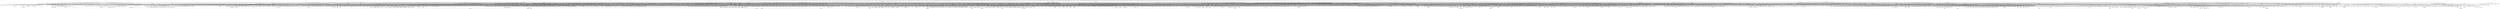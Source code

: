 digraph {
    # Ambient
    "Ambient" -> { "Ambient Americana" "Dark Ambient" "Space Ambient" "Tribal Ambient" };
        "Dark Ambient" -> { "Black Ambient" "Ritual Ambient" };
    
    # Blues
    "Blues" -> { "Acoustic Blues" "Boogie Woogie" "Country Blues" "Electric Blues" "Fife and Drum Blues" "Jump Blues" "Piano Blues" "Soul Blues" "Vaudeville Blues" };
        "Acoustic Blues" -> { "Acoustic Chicago Blues" "Acoustic Texas Blues" "Jug Band" "Piedmont Blues" };
        "Country Blues" -> { "Acoustic Texas Blues" "Delta Blues" "Hill Country Blues" "Piedmont Blues" };
        "Electric Blues" -> { "British Blues" "Chicago Blues" "Electric Texas Blues" "Swamp Blues" };

    # Classical Music
    "Classical Music" -> { "Buganda Royal Court Music" "East Asian Classical Music" "Inkiranya" "Kete" "Maqāmic Music" "Minyue" "Pìobaireachd" "South Asian Classical Music" "Southeast Asian Classical Music" "Tibetan Buddhist Chant" "Western Classical Music"};
        "East Asian Classical Music" -> { "Chinese Classical Music" "Japanese Classical Music" "Korean Classical Music" "Vietnamese Court Music" };
            "Chinese Classical Music" -> { "Baisha xiyue" "Chinese Literati Music" "Dongjing" "Yayue" };
            "Japanese Classical Music" -> { "Gagaku" "Heikyoku" "Honkyoku" "Jiuta" "Jōruri" "Meiji shinkyoku" "Nagauta" "Noh" "Shōmyō" "Sōkyoku" };
                "Sōkyoku" -> { "Danmono" "Kumiuta" };
            "Korean Classical Music" -> { "Aak" "Dang-ak" "Hyang-ak" "Jeong-ak" };
                "Jeong-ak" -> "Gagok";
            "Vietnamese Court Music" -> "Vietnamese Opera";
        "Maqāmic Music" -> { "Arabic Classical Music" "Azerbaijani Mugham"          "Persian Classical Music" "Shashmaqam" "Sufiana kalam" "Turkish Classical Music" "Twelve Muqam" };
            "Arabic Classical Music" -> { "Andalusian Classical Music" "Iraqi Maqam" "Sawt" };
            "Turkish Classical Music" -> "Turkish Mevlevi Music";
        "South Asian Classical Music" -> { "Carnatic Classical Music" "Hindustani Classical Music" "Odissi Classical Music" };
            "Carnatic Classical Music" -> "Konnakol";
            "Hindustani Classical Music" -> { "Dhrupad" "Kafi" "Khayal" "Klasik" "Qawwali" "Shabad kirtan" "Tarana" "Thumri" };
        "Southeast Asian Classical Music" -> { "Burmese Classical Music" "Gamelan" "Kacapi suling" "Kakawin" "Kulintang" "Mahori" "Malay Classical Music" "Pinpeat" "Saluang klasik" "Talempong" "Tembang Sunda Cianjuran" "Thai Classical Music" };
            "Gamelan" -> { "Balinese Gamelan" "Gamelan degung" "Javanese Gamelan" "Malay Gamelan" };
                "Balinese Gamelan" -> { "Gamelan angklung" "Gamelan beleganjur" "Gamelan gender wayang" "Gamelan gong gede" "Gamelan gong kebyar" "Gamelan jegog" "Gamelan selonding" "Gamelan semar pegulingan" };
                "Javanese Gamelan" -> { "Gamelan sekaten" "Solonese Gamelan" };
            "Malay Classical Music" -> "Malay Gamelan";
            "Thai Classical Music" -> { "Fon leb" "Khrueang sai" "Piphat" };
        "Western Classical Music" -> { "Art Song" "Bagatelle" "Ballet" "Baroque Music" "Baroque Suite" "Brazilian Classical Music" "Byzantine Music" "Cantata" "Canzona" "Capriccio" "Chamber Music" "Character Piece" "Choral" "Cinematic Classical" "Classical Period" "Divertissement" "English Pastoral School" "Étude" "Fantasia" "Fugue" "Impromptu" "Latin American Classical Music" "Light Music" "Madrigal" "Medieval Classical Music" "Modern Classical" "Motet" "Neoclassicism" "Nocturne" "Opera" "Oratorio" "Orchestral Music" "Overture" "Passion" "Prelude" "Renaissance Music" "Ricercar" "Romanticism" "Serenade" "Sonata" "Spanish Classical Music" "Theme and Variation" "Toccata" };
            "Art Song" -> { "Elizabethan Song" "Lied" "Mélodie" "Orchestral Song" };
            "Ballet" -> { "Ballet de cour" "Comédie-ballet" "Opéra-ballet" };
            "Baroque Music" -> { "Ballet de cour" "Comédie-ballet" "Opéra-ballet" "Zarzuela barroca" };
            "Brazilian Classical Music" -> "Valsa brasileira";
            "Byzantine Music" -> "Byzantine Chant";
            "Chamber Music" -> "String Quartet";
            "Choral" -> { "Choral Concerto" "Choral Symphony" "Mass" };
                "Mass" -> "Requiem";
            "Cinematic Classical" -> { "Epic Music" "Spaghetti Western" };
            "Medieval Classical Music" -> { "Ars antiqua" "Ars nova" "Ars subtilior" "Contenance angloise" "Medieval Lyric Poetry" "Plainsong" };
                "Plainsong" -> { "Ambrosian Chant" "Canto beneventano" "Canto mozárabe" "Celtic Chant" "Gallican Chant" "Gregorian Chant" "Old Roman Chant" };
                    "Gregorian Chant" -> "Sarum Chant";
            "Modern Classical" -> { "American Gamelan" "Expressionism" "Futurism" "Impressionism" "Indeterminacy" "Microtonal Classical" "Minimalism" "Musique concrète instrumentale" "New Complexity" "Post-Minimalism" "Process Music" "Serialism" "Sonorism" "Spectralism" "Stochastic Music" };
                "Minimalism" -> "Holy Minimalism";
                "Post-Minimalism" -> "Totalism";
                "Serialism" -> "Integral Serialism";
            "Opera" -> { "Ballad Opera" "Grand opéra" "Monodrama" "Opéra-ballet" "Opera buffa" "Opéra-comique" "Opera semiseria" "Opera seria" "Operetta" "Romantische Oper" "Singspiel" "Tragédie en musique" "Verismo" "Zarzuela" "Zeitoper" };
                "Operetta" -> "Kalon'ny fahiny";
                "Zarzuela" -> { "Género chico" "Zarzuela barroca" "Zarzuela grande" };
            "Orchestral Music" -> { "Concert Band" "Concerto" "Orchestral Song" "Symphonic Mugham" "Symphony" "Tone Poem" };
                "Concerto" -> { "Concerto for Orchestra" "Concerto grosso" "Sinfonia concertante" };
                "Symphony" -> { "Choral Symphony" "Sinfonia concertante" };
            "Renaissance Music" -> { "Contenance angloise" "Elizabethan Song" "Franco-Flemish School" };
            "Romanticism" -> { "Grand opéra" "New German School" "Romantische Oper" };
            "Spanish Classical Music" -> { "Canto mozárabe" "Zarzuela" }

    # Country
    "Country" -> { "Alt-Country" "Bluegrass" "Contemporary Country" "Country & Irish" "Country Boogie" "Country Folk" "Country Pop" "Honky Tonk" "Nashville Sound" "Progressive Country" "Traditional Country" "Western" "Western Swing" };
        "Alt-Country" -> "Gothic Country";
        "Bluegrass" -> { "Progressive Bluegrass" "Traditional Bluegrass" };
            "Progressive Bluegrass" -> "Jamgrass";
            "Traditional Bluegrass" -> "Bluegrass Gospel";
        "Contemporary Country" -> { "Bro-Country" "Neo-Traditionalist Country" }
        "Country Pop" -> { "Bro-Country" "Countrypolitan" "Urban Cowboy" };
        "Honky Tonk" -> { "Bakersfield Sound" "Truck Driving Country" };
        "Nashville Sound" -> "Countrypolitan";
        "Progressive Country" -> "Outlaw Country";
        "Traditional Country" -> { "Close Harmony" "Country Gospel" "Country Yodeling" "Traditional Bluegrass" };
            "Country Gospel" -> "Bluegrass Gospel";

    # Dance
    "Dance" -> { "Alternative Dance" "Dance-Pop" "Disco" "Electronic Dance Music" "Miami Bass" "Wa Euro" };
        "Alternative Dance" -> { "Grebo" "New Rave" };
        "Dance-Pop" -> { "Bubblegum Dance" "Disco polo" "Freestyle" "Funk melody" "Romanian Popcorn" "Tecnorumba" "Township Bubblegum" };
            "Freestyle" -> "Latin Freestyle";
        "Disco" -> { "Boogie" "Electro-Disco" "Euro-Disco" "Latin Disco" "Mutant Disco" "Nu-Disco" };
            "Electro-Disco" -> { "Hi-NRG" "Italo-Disco" "Red Disco" "Space Disco" };
                "Italo-Disco" -> "Spacesynth";
                    "Spacesynth" -> "Doskpop";
        "Electronic Dance Music" -> { "Artcore" "Balani Show" "Balearic Beat" "Bérite Club" "Breakbeat" "Broken Beat" "Bubblegum Bass" "Bubbling" "Budots" "Coupé-décalé" "Cruise" "Dariacore" "Deconstructed Club" "Dek Bass" "Digital Cumbia" "Drum and Bass" "Dubstep" "East Coast Club" "EBM" "Electro" "Electroclash" "Electro-Disco" "Electro latino" "Electro Swing" "Eurobeat" "Eurodance" "Flex Dance Music" "Footwork" "Freestyle" "Funk mandelão" "Funkot" "Future Bass" "Future Rave" "Ghettotech" "Glitch Hop [EDM]" "Grime" "Hardcore [EDM]" "Hard Dance" "Hard Drum" "Hardvapour" "Hardwave" "House" "Hypertechno" "Hyper Techno" "Jungle Terror" "Krushclub" "Kuduro" "Makina" "Manyao" "Melodic Bass" "Midtempo Bass" "Moombahcore" "Moombahton" "Nerdcore Techno" "Nu-Disco" "Ori deck" "Post-Dubstep" "Shangaan Electro" "Singeli" "Skweee" "Slimepunk" "Techno" "Techno Bass" "Tecnorumba" "Trance" "Trap [EDM]" "Tribal Guarachero" "UK Bass" "UK Funky" "UK Garage" "Wonky" };
            "Breakbeat" -> { "Acid Breaks" "Baltimore Club" "Big Beat" "Breakbeat Hardcore" "Breakbeat Kota" "Florida Breaks" "Funky Breaks" "Nu Skool Breaks" "Progressive Breaks" "Psybreaks" "West Coast Breaks" };
                "Breakbeat Hardcore" -> { "Darkside" "Hardcore Breaks" };
                "Breakbeat Kota" -> "Jungle Dutch";
            "Drum and Bass" -> { "Atmospheric Drum and Bass" "Dancefloor Drum and Bass" "Darkstep" "Drumfunk" "Drumstep" "Dubwise Drum and Bass" "Footwork Jungle" "Halftime" "Hardstep" "Jazzstep" "Jump-Up" "Jungle" "Liquid Drum and Bass" "Minimal Drum and Bass" "Neurofunk" "Techstep" "Trancestep"};
                "Darkstep" -> { "Crossbreed" "Skullstep" };
                "Jungle" -> "Ragga Jungle";
                "Liquid Drum and Bass" -> "Sambass";
                "Minimal Drum and Bass" -> { "Autonomic" "Microfunk" };
            "Dubstep" -> { "Brostep" "Chillstep" "Dungeon Sound" "Melodic Dubstep" "Purple Sound" "Riddim" "Tearout" };
                "Brostep" -> { "Briddim" "Colour Bass" "Deathstep" "Drumstep" "Tearout [Brostep]" };
                    "Deathstep" -> "Minatory";
                "Riddim" -> "Future Riddim";
            "East Coast Club" -> { "Baltimore Club" "Jersey Club" "Philly Club" };
            "EBM" -> { "Dark Electro" "Futurepop" "New Beat" };
                "Dark Electro" -> "Aggrotech";
                "New Beat" -> "Hard Beat";
            "Eurobeat" -> "J-Euro";
            "Eurodance" -> { "Bubblegum Dance" "Italo Dance" };
            "Footwork" -> "Footwork Jungle";
            "Funk mandelão" -> { "Beat bruxaria" "Brazilian Phonk" "Funk automotivo" "Ritmada" };
            "Funkot" -> "Breakbeat Kota";
            "Future Bass" -> "Kawaii Future Bass";
                "Kawaii Future Bass" -> "Future Core";
            "Glitch Hop [EDM]" -> { "Ghetto Funk" "Neurohop" };
            "Grime" -> { "Neo-Grime" "Weightless" };
            "Hardcore [EDM]" -> { "Acidcore" "Amigacore" "Belgian Techno" "Breakbeat Hardcore" "Breakcore" "Crossbreed" "Darkcore" "Deathchant Hardcore" "Digital Hardcore" "Doomcore" "Freeform Hardcore" "Frenchcore" "Gabber" "Happy Hardcore" "Hardtek" "Industrial Hardcore" "Speedcore" "Terrorcore" "Uptempo Hardcore" };
                "Breakcore" -> { "Lolicore" "Mashcore" "Raggacore" };
                "Gabber" -> "Nu Style Gabber";
                "Happy Hardcore" -> { "Bouncy Techno" "UK Hardcore" };
                    "UK Hardcore" -> { "Future Core" "Powerstomp" };
                "Hardtek" -> "Raggatek";
                "Speedcore" -> { "Extratone" "Splittercore" };
            "Hard Dance" -> { "Hardstyle" "Hardtek" "Hard Trance" "Jumpstyle" "Lento violento" "NRG" "UK Hardcore" "UK Hard House" };
                "Hardstyle" -> { "Dubstyle" "Euphoric Hardstyle" "Nustyle" "Psystyle" "Rawstyle" }
                    "Rawstyle" -> "Rawphoric";
                "UK Hard House" -> { "Scouse House" "Speed House" };
                    "Scouse House" -> "Hardbass";
            "House" -> { "Acid House" "Afro House" "Amapiano" "Ambient House" "Ballroom" "Baltimore Club" "Bass House" "Bassline" "Big Room House" "Brazilian Bass" "Bubbling House" "Changa tuki" "Chicago Hard House"  "Chicago House" "Deep House" "Diva House" "Electro House" "Eletrofunk" "Euro House" "Festival Progressive House" "French House" "Funky House" "Future Funk" "Future House" "Garage House" "Ghetto House" "G-House" "Gqom" "Hip House" "Italo House" "Jackin' House" "Kwaito" "Latin House" "Melodic House" "Microhouse" "Organic House" "Outsider House" "Phonk House" "Progressive House" "Romanian Popcorn" "Speed Garage" "Stutter House" "Tech House" "Tribal House" "Tropical House" "UK Hard House" "UK Jackin'" "Vinahouse" };
                "Afro House" -> "3-Step";
                "Amapiano" -> "Afropiano";
                "Bass House" -> "Speed House";
                "Brazilian Bass" -> { "Mega funk" "Slap House" };
                "Chicago Hard House" -> "LA Hard House";
                "Deep House" -> "Lo-Fi House";
                "Diva House" -> "Hardbag";
                "Electro House" -> { "Complextro" "Dutch House" "Fidget House" "French Electro" "Melbourne Bounce" };
                    "Dutch House" -> "Noiadance";
                "Euro House" -> "Hardbag";
                "Future House" -> { "Future Bounce" "Slap House" };
                "Garage House" -> { "Gospel House" "Jersey Sound" };
                "Ghetto House" -> "Juke";
                "Kwaito" -> "Bacardi";
                "Outsider House" -> "Lo-Fi House";
                "Tech House" -> { "Deep Tech" "Rominimal" };
                "Tribal House" -> "Guaracha [EDM]";
            "Kuduro" -> "Batida";
            "Techno" -> { "Acid Techno" "Ambient Techno" "Belgian Techno" "Bleep Techno" "Detroit Techno" "Freetekno"  "Hardgroove Techno" "Hard Techno" "Industrial Techno" "Melodic Techno" "Minimal Techno" "Peak Time Techno" "Wonky Techno" };
                "Hard Techno" -> "Schranz";
                "Industrial Techno" -> "Birmingham Sound";
                "Minimal Techno" -> "Dub Techno";
            "Techno Bass" -> "Car Audio Bass";
            "Trance" -> { "Acid Trance" "Big Room Trance" "Dream Trance" "Euro Trance" "Hard Trance" "Hi-Tech Full-On" "Ibiza Trance" "NRG" "Progressive Trance" "Psytrance" "Tech Trance" "Uplifting Trance" "Vocal Trance" };
                "Euro Trance" -> "Hands Up";
                    "Hands Up" -> "Buchiage Trance";
                "Psytrance" -> { "Dark Psytrance" "Forest Psytrance" "Full-On Psytrance" "Goa Trance" "Progressive Psytrance" "Suomisaundi" };
                    "Dark Psytrance" -> { "Hi-Tech Psytrance" "Psycore" };
                    "Goa Trance" -> "Nitzhonot";
                    "Progressive Psytrance" -> "Zenonesque";
            "Trap [EDM]" -> { "Festival Trap" "Hard Trap" "Heaven Trap" "Hybrid Trap" "Twerk" };
            "UK Garage" -> { "2-Step" "Bassline" "Breakstep" "Future Garage" "Speed Garage" };
        "Miami Bass" -> { "Atlanta Bass" "Tamborzão" "Techno Bass"};
        "Wa Euro" -> "J-Euro";

    # Easy Listening
    "Easy Listening" -> { "Cocktail Nation" "Exotica" "Light Music" "Lounge" "Pops Orchestra" "Space Age Pop" };
        "Exotica" -> "Sitarsploitation";

    # Electronic
    "Electronic" -> { "Acholitronix" "Algorave" "Binaural Beats" "Bit Music" "Bitpop" "Celtic Electronica" "Chillout" "Digital Fusion" "Drift Phonk" "Dungeon Synth" "Electroacoustic" "Electro Hop" "Electro-Industrial" "Electronic Dance Music" "Electropop" "Epic Collage" "Flashcore" "Folktronica" "Funktronica" "Glitch" "Glitch Hop" "Graphical Sound" "HexD" "Horror Synth" "Hyperpop" "IDM" "Illbient" "Indietronica" "Latin Electronic" "Livetronica" "Maloya électronique" "Micromontage" "Minimal Wave" "Moogsploitation" "Nightcore" "Nu Jazz" "Power Electronics" "Power Noise" "Progressive Electronic" "Space Ambient" "Synthpop" "Synth Punk" "Synthwave" "Tecnobrega" "Vapor" "Wave" "Witch House" };
        "Bit Music" -> { "Chiptune" "FM Synthesis" "MIDI Music" "Sequencer & Tracker" };
            "MIDI Music" -> "Black MIDI";
            "Sequencer & Tracker" -> { "16-bit" "Tracker Music" "Amigacore" "Demostyle"}
                "Demostyle" -> "Doskpop";
        "Chillout" -> { "Ambient Dub" "Ambient House" "Ambient Trance" "Balearic Beat" "Barber Beats" "Downtempo" "Psybient" };
            "Downtempo" -> "Trip Hop";
        "Drift Phonk" -> { "Brazilian Phonk" "Phonk House" };
        "Dungeon Synth" -> { "Comfy Synth" "Winter Synth" };
        "HexD" -> "Krushclub"
        "IDM" -> "Drill and Bass";
        "Indietronica" -> { "Chillwave" "Glitch Pop" "Picopop" };
            "Chillwave" -> "Chillsynth";
        "Latin Electronic" -> { "Changa tuki" "Digital Cumbia" "Electro latino" "Electrotango" "Nortec" "Tribal Guarachero" };
        "Minimal Wave" -> "Minimal Synth";
        "Progressive Electronic" -> "Berlin School";
        "Synthpop" -> { "Futurepop" "Pon-chak disco" "Techno kayō" };
        "Synthwave" -> { "Chillsynth" "Darksynth" "Sovietwave" };
        "Tecnobrega" -> "Tecnofunk";
        "Vapor" -> { "Barber Beats" "Dreampunk" "Future Funk" "Hardvapour" "Utopian Virtual" "Vapornoise" "Vaportrap" "Vaporwave" };
            "Vaporwave" -> { "Broken Transmission" "Eccojams" "Mallsoft" "Slushwave" };
        "Wave" -> { "Hardwave" "Neo-Grime" }

    # Experimental
    "Experimental" -> { "Conducted Improvisation" "Data Sonification" "Drone" "Electroacoustic" "Free Improvisation" "Futurism" "Glitch" "Graphical Sound" "Indeterminancy" "Industrial" "Micromontage" "Modern Creative" "Musique concrète instrumentale" "Noise" "Plunderphonics" "Reductionism" "Sound Art" "Sound Collage" "Sound Poetry" "Tape Music" "Turntable Music" };
        "Electroacoustic" -> { "Acousmatic Music" "EAI" "Musique concrète" };
        "Free Improvisation" -> "EAI";
        "Industrial" -> "Power Electronics";
            "Power Electronics" -> "Death Industrial";
        "Noise" -> { "Ambient Noise Wall" "Black Noise" "Gorenoise" "Harsh Noise" "Power Electronics" "Power Noise" };
            "Harsh Noise" -> "Harsh Noise Wall";
        "Reductionism" -> { "Lowercase" "Onkyo" };
        "Sound Collage" -> "Epic Collage";
    
    # Folk
    "Folk" -> { "Contemporary Folk" "Traditional Folk Music" };
        "Contemporary Folk" -> { "American Primitivism" "Anti-Folk" "Avant-Folk" "Campus Folk" "Chamber Folk" "Country Folk" "Folk Baroque" "Folk Pop" "Indie Folk" "Neofolk" "Neofolklore" "Progressive Folk" "Psychedelic Folk" "Skiffle" "Xinyao" };
            "Avant-Folk" -> "Free Folk";
            "Folk Pop" -> "Stomp and Holler";
            "Indie Folk" -> "Stomp and Holler";
            "Neofolk" -> "Dark Folk";
            "Psychedelic Folk" -> { "Freak Folk" "Free Folk" "Udigrudi" "Wyrd Folk" };
        "Traditional Folk Music" -> { "African Folk Music" "American Folk Music" "Arabic Folk Music" "Australian Folk Music" "Bayawan" "Brazilian Folk Music" "Buryat Folk Music" "Canadian Folk Music" "Caribbean Folk Music" "Caucasian Folk Music" "Chukchi Folk Music" "East Asian Folk Music" "European Folk Music" "Football Chant" "Hazara Folk Music" "Hispanic American Folk Music" "Indigenous American Traditional Music" "Indigenous Australian Traditional Music" "Ladino Folksong" "Ob-Ugric Folk Music" "Payada" "Romani Folk Music" "Samoyedic Folk Music" "South Asian Folk Music" "Southeast Asian Folk Music" "West Asian Folk Music" "Work Song" "Yodeling" };
            "African Folk Music" -> { "Ambasse bey" "Apala" "Batuque" "Dagomba Music" "Gnawa" "Kabye Folk Music" "Kilapanga" "Malagasy Folk Music" "Mbenga-Mbuti Music" "Moutya" "Ngoma" "Southern African Folk Music" "Tchinkoumé" "Traditional Maloya" "Traditional Séga" "Zinli" };
                "Ngoma" -> "Unyago";
                "Southern African Folk Music" -> { "Afrikaner Folk Music" "Khoisan Folk Music" "Nguni Folk Music" "Sotho-Tswana Folk Music" };
            "American Folk Music" -> { "Appalachian Folk Music" "Country Blues" "Field Hollers" "Fife and Drum Blues" "Jug Band" "Ring Shout" "Sacred Harp Singing" "Spirituals" "Talking Blues" "Traditional Black Gospel" "Traditional Cajun Music" "Traditional Country" };
                "Appalachian Folk Music" -> "Old-Time";
            "Arabic Folk Music" -> { "Aita" "Arabic Bellydance Music" "Ayyalah" "Fijiri" "Liwa" "Nuban" "Sa'idi" };
                "Arabic Bellydance Music" -> "Raqs baladi";
            "Brazilian Folk Music" -> { "Aboio" "Banda de pífano" "Candomblé Music" "Cantoria" "Capoeira Music" "Fandango caiçara" "Jongo" "Lundu" "Maracatu" "Modinha" "Rasqueado" "Samba de roda" "Sertanejo de raiz" "Toada de Boi" "Xaxado" };
                "Aboio" -> "Aboio cantado";
                "Cantoria" -> "Repente";
                "Jongo" -> "Ponto de umbanda";
                "Sertanejo de raiz" -> "Moda de viola";
            "Canadian Folk Music" -> { "Canadian Maritime Folk" "French-Canadian Folk Music" "Métis Fiddling" "Newfoundland Folk Music" };
                "Canadian Maritime Folk" -> "Cape Breton Folk Music";
                    "Cape Breton Folk Music" -> "Cape Breton Fiddling";
            "Caribbean Folk Music" -> { "Bele" "Benna" "Bomba" "Fungi" "Garifuna Folk Music" "Haitian Vodou Drumming" "Jibaro" "Kaiso" "Kitchen Dance Music" "Mento" "Méringue" "Plena" "Ripsaw" "Tumba" "Virgin Islander Cariso" };
            "Caucasian Folk Music" -> { "Abkhazian Folk Music" "Chechen Folk Music" "Circassian Folk Music" "Dagestani Folk Music" "Georgian Folk Music" "Ossetian Folk Music" };
                "Dagestani Folk Music" -> "Avar Folk Music";
                "Georgian Folk Music" -> "Batonebi Songs";
            "East Asian Folk Music" -> { "Amami shimauta" "Chinese Folk Music" "Indigenous Taiwanese Music" "Japanese Folk Music" "Korean Folk Music" "Vietnamese Folk Music" };
                "Chinese Folk Music" -> { "Chaozhou xianshi" "Han Folk Music" "Haozi" "Jiangnan sizhu" "Shan'ge" };
                "Japanese Folk Music" -> { "Heikyoku" "Kagura" "Kouta" "Min'yō" "Ondō" "Rōkyoku" "Taiko" "Tsugaru shamisen" };
                "Korean Folk Music" -> { "Pansori" "Pungmul" "Sanjo" "Sinawi" };
                "Vietnamese Folk Music" -> { "Chèo" "Quan họ" "Xẩm" };
            "European Folk Music" -> { "Alpine Folk Music" "Balkan Folk Music" "Baltic Folk Music" "Balto-Finnic Folk Music" "Basque Folk Music" "Catalan Folk Music" "Celtic Folk Music" "Dutch Folk Music" "English Folk Music" "Flemish Folk Music" "French Folk Music" "German Folk Music" "Għana" "Hungarian Folk Music" "Istrian Folk Music" "Italian Folk Music" "Neo-Medieval Folk" "Neo-Pagan Folk" "Nordic Folk Music" "Polka" "Portuguese Folk Music" "Romanian Folk Music" "Slavic Folk Music" "Spanish Folk Music" "Volga-Ural Folk Music" "Walloon Folk Music" "White Voice" "Yiddish Folksong" };
                "Alpine Folk Music" -> { "Ländler" "Narodno zabavna glasba" "Naturjodel" };
                "Balkan Folk Music" -> { "Albanian Folk Music" "Aromanian Folk Music" "Balkan Brass Band" "Bosnian Folk Music" "Bulgarian Folk Music" "Croatian Folk Music" "Csango Folk Music" "Gagauz Folk Music" "Ganga" "Greek Folk Music" "Macedonian Folk Music" "Montenegrin Folk Music" "Muzică lăutărească" "Serbian Folk Music" "Starogradska muzika" };
                    "Albanian Folk Music" -> { "Lab Polyphony" "Musika popullore" "Tosk Polyphony" };
                    "Bosnian Folk Music" -> { "Izvorna bosanska muzika" "Sevdalinka" };
                    "Croatian Folk Music" -> "Klapa";
                    "Greek Folk Music" -> { "Aegean Islands Folk Music" "Cretan Folk Music" "Dimotika" "Ionian Islands Folk Music" "Rembetika" };
                        "Cretan Folk Music" -> "Rizitika";
                    "Macedonian Folk Music" -> "Čalgija";
                    "Starogradska muzika" -> "Čalgija";
                "Baltic Folk Music" -> { "Latvian Folk Music" "Lithuanian Folk Music" };
                    "Lithuanian Folk Music" -> "Sutartinės"
                "Balto-Finnic Folk Music" -> { "Estonian Folk Music" "Finnish Folk Music" "Karelian Folk Music" "Livonian Folk Music" "Rune Singing" };
                    "Estonian Folk Music" -> "Seto leelo";
                    "Rune Singing" -> "Seto leelo";
                "Basque Folk Music" -> "Trikitixa";
                "Catalan Folk Music" -> { "Sardana" "Valencian Folk Music" };
                "Celtic Folk Music" -> { "Breton Celtic Folk Music" "Cape Breton Folk Music" "Cornish Folk Music" "Irish Folk Music" "Manx Folk Music" "Scottish Folk Music" "Welsh Folk Music" };
                    "Breton Celtic Folk Music" -> "Bagad";
                    "Irish Folk Music" -> "Sean-nós";
                    "Scottish Folk Music" -> { "Òrain Ghàidhlig" "Pìobaireachd" "Pipe Band" "Scots Song" "Scottish Country Dance Music" "Shetland & Orkney Folk Music" };
                        "Òrain Ghàidhlig" -> { "Òrain luaidh" "Seinn nan salm" };
                "English Folk Music" -> { "Northumbrian Folk Music" "Scrumpy and Western" };
                "French Folk Music" -> { "Alsatian Folk Music" "Breton Folk Music" "Corsican Folk Music" "Musette" "Occitan Folk Music" };
                    "Breton Folk Music" -> {"Breton Celtic Folk Music" "Kan ha diskan" };
                    "Corsican Folk Music" -> "Paghjella";
                    "Musette" -> "Swing musette";
                    "Occitan Folk Music" -> { "Auvergnat Folk Music" "Gascon Folk Music" };
                "German Folk Music" -> "Gstanzl";
                "Hungarian Folk Music" -> { "Csárdás" "Magyar nóta" };
                "Italian Folk Music" -> { "Canzone napoletana" "Liscio" "Sardinian Folk Music" "Stornello" "Tarantella" "Trallalero" };
                    "Sardinian Folk Music" -> { "Cantu a chiterra" "Cantu a tenore" };
                    "Tarantella" -> { "Pizzica" "Tammurriata" };
                "Neo-Medieval Folk" -> "Bardcore";
                "Nordic Folk Music" -> { "Danish Folk Music" "Faroese Folk Music" "Finnish Folk Music" "Icelandic Folk Music" "Joik" "Nordic Old Time Dance Music" "Norwegian Folk Music" "Swedish Folk Music" };
                    "Nordic Old Time Dance Music" -> "Polska";
                        "Polska" -> "Hambo";
                    "Swedish Folk Music" -> "Hambo";
                "Polka" -> "Polka peruana";
                "Portuguese Folk Music" -> { "Cante alentejano" "Chamarrita açoriana" "Desgarrada" "Fado" "Trás-os-Montes Folk Music" "Vira" };
                    "Fado" -> "Fado de Coimbra";
                "Romanian Folk Music" -> { "Bocet" "Colinde" "Doină" "Muzică lăutărească" };
                "Slavic Folk Music" -> { "Belarusian Folk Music" "Bosnian Folk Music" "Bulgarian Folk Music" "Croatian Folk Music" "Czech Folk Music" "Ganga" "Goral Music" "Macedonian Folk Music" "Montenegrin Folk Music" "Moravian Folk Music" "Polish Folk Music" "Russian Folk Music" "Serbian Folk Music" "Slovak Folk Music" "Slovenian Folk Music" "Starogradska muzika" "Ukrainian Folk Music" };
                    "Goral Music" -> "Polish Goral Music";
                    "Polish Folk Music" -> { "Folklor miejski" "Kashubian Folk Music" "Krakowiak" "Kujawiak" "Kujon" "Kurpian Folk Music" "Oberek" "Polish Goral Music" };
                        "Folklor miejski" -> "Warsaw City Folk";
                    "Slovenian Folk Music" -> "Narodno zabavna glasba";
                    "Ukrainian Folk Music" -> { "Duma" "Hutsul Folk Music" };
                "Spanish Folk Music" -> { "Andalusian Folk Music" "Aragonese Folk Music" "Asturian Folk Music" "Canarian Folk Music" "Chotis madrileño" "Copla" "Cuplé" "Galician Folk Music" "Pasodoble" "Valencian Folk Music" };
                    "Andalusian Folk Music" -> { "Saeta" "Sevillanas" };
                "Volga-Ural Folk Music" -> { "Bashkir Folk Music" "Chuvash Folk Music" "Komi Folk Music" "Mari Folk Music" "Mordvin Folk Music" "Udmurt Folk Music" "Volga Tatar Folk Music" };
            "Hispanic American Folk Music" -> { "Bambuco" "Bomba" "Candombe" "Canto a lo poeta" "Carranga" "Chacarera" "Chamamé" "Chamarrita rioplatense" "Cueca" "Jibaro" "Joropo" "Malagueña venezolana" "Mexican Folk Music" "Milonga" "Muliza" "Música criolla peruana" "Música llanera" "Plena" "Saya" "Tamborito" "Taquirari" "Tonada chilena" "Yaraví" "Zamacueca" "Zamba" };
                "Mexican Folk Music" -> { "Canto cardenche" "Pirekua" "Son calentano" "Son huasteco" "Son istmeño" "Son jarocho" "Trova yucateca" };
                "Música criolla peruana" -> { "Festejo" "Landó" "Marinera" "Polka peruana" "Tondero" "Vals criollo" };
            "Indigenous American Traditional Music" -> { "Athabaskan Fiddling" "Inuit Vocal Games" "James Bay Fiddling" "Mapuche Folk Music" "Powwow Music" "Tonada potosina" "Unakesa" };
            "Indigenous Australian Traditional Music" -> { "Djanba" "Wangga" };
            "South Asian Folk Music" -> { "Assamese Folk Music" "Bengali Folk Music" "Bhojpuri Folk Music" "Boduberu" "Burushaski Folk Music" "Gujarati Folk Music" "Kannada Folk Music" "Kirtan" "Malayali Folk Music" "Marathi Folk Music" "Newa Folk Music" "Odia Folk Music" "Pashto Folk Music" "Punjabi Folk Music" "Rajasthani Folk Music" "Sinhalese Folk Music" "Tamil Folk Music" "Telugu Folk Music" };
                "Bengali Folk Music" -> "Baul gaan";
                "Bhojpuri Folk Music" -> "Biraha";
                "Kirtan" -> "Shabad kirtan";
                "Sinhalese Folk Music" -> "Sarala gee";
                "Tamil Folk Music" -> "Urumi melam";
            "Southeast Asian Folk Music" -> { "Balitaw" "Bamar Folk Music" "Gondang" "Harana" "Hmong Folk Music" "Khmer Folk Music" "Kuda kepang" "Lao Folk Music" "Malay Folk Music" "Philippine Rondalla" "Tarawangsa" "Thai Folk Music" "Vietnamese Folk Music" };
                "Thai Folk Music" -> "Fon leb";
            "West Asian Folk Music" -> { "Alevi Folk Music" "Armenian Folk Music" "Assyrian Folk Music" "Ayyalah" "Fijiri" "Israeli Folk Music" "Luri Folk Music" "Meyxana" "Persian Folk Music" "Turkish Folk Music" };
                "Armenian Folk Music" -> "Kef Music";
                "Turkish Folk Music" -> { "Turkish Black Sea Region Folk Music" "Uzun Hava" "Zeybek" };
            "Work Song" -> { "Aboio" "Field Hollers" "Haozi" "Òrain luaidh" "Sea Shanty" "Shan'ge" };
            "Yodeling" -> { "Country Yodeling" "Naturjodel" };

    # Hip Hop
    "Hip Hop" -> { "Abstract Hip Hop" "Afroswing" "Afro Trap" "Arabesque Rap" "Bongo Flava" "Boom Bap" "Bounce" "Chipmunk Soul" "Chopped and Screwed" "Christian Hip Hop" "Cloud Rap" "Comedy Rap" "Conscious Hip Hop" "Country Rap" "Crunk" "Detroit Sound" "Digicore" "Dirty South" "Disco Rap" "Drumless" "Emo Rap" "Experimental Hip Hop" "Genge" "G-Funk" "Hardcore Hip Hop" "Hipco" "Hiplife" "Hyphy" "Instrumental Hip Hop" "Jazz Rap" "Jerk" "Jersey Club Rap" "Jigg" "Jook" "Latin Rap" "Lo-Fi Hip Hop" "Lowend" "Miami Bass" "Mobb Music" "Motswako" "Nerdcore Hip Hop" "Nervous Music" "Philly Club Rap" "Political Hip Hop" "Pop Rap" "Ratchet" "Snap" "Trap" "Trap shaabi" "Turntablism" };
        "Comedy Rap" -> "Chap Hop";
        "Crunk" -> "Crunkcore";
        "Detroit Sound" -> { "Flint Sound" "Philly Drill" };
        "Experimental Hip Hop" -> "Industrial Hip Hop";
        "Genge" -> "Gengetone";
        "Hardcore Hip Hop" -> { "Britcore" "Gangsta Rap" "Horrorcore" "Memphis Rap" "Mid-School Hip Hop" "Trap Metal" };
            "Gangsta Rap" -> { "Mafioso Rap" "Road Rap" "Scam Rap" };
            "Memphis Rap" -> { "Dungeon Rap" "Phonk" };
        "Hyphy" -> "Jerk Rap";
        "Instrumental Hip Hop" -> "Rare Phonk";
        "Jersey Club Rap" -> "Jersey Drill";
        "Latin Rap" -> "Chicano Rap";
        "Pop Rap" -> { "Bop" "Frat Rap" "Futuristic Swag" };
        "Trap" -> { "Drill" "Futuristic Swag" "New Jazz" "No Melody" "Plugg" "Rage" "Rare Phonk" "Regalia" "Sigilkore" "Trap latino" "Trap Metal" "Trap Soul" "Tread" };
            "Drill" -> { "Chicago Drill" "Free Car Music" "Jersey Drill" "New York Drill" "Philly Drill" "UK Drill" };
                "Chicago Drill" -> "Bop";
                "New York Drill" -> { "Sample Drill" "Sexy Drill" };
            "Plugg" -> { "Ambient Plugg" "Dark Plugg" "PluggnB" };
                "PluggnB" -> "Asian Rock";
    
    # Industrial & Noise
    "Industrial & Noise" -> { "Industrial" "Noise" "Post-Industrial" };
        "Post-Industrial" -> { "Dark Ambient" "Deconstructed Club" "EBM" "Electro-Industrial" "Industrial Hardcore" "Industrial Hip Hop" "Industrial Metal" "Industrial Rock" "Industrial Techno" "Martial Industrial" "Power Noise" };
            "Electro-Industrial" -> "Dark Electro";
            "Industrial Metal" -> { "Cyber Metal" "Neue Deutsche Härte" };
            
    # Jazz
    "Jazz" -> { "Afro-Jazz" "Arabic Jazz" "Avant-Garde Jazz" "Bebop" "Big Band" "British Dance Band" "Bulawayo Jazz" "Cape Jazz" "Cartoon Music" "Chamber Jazz" "Cool Jazz" "Crime Jazz" "Dark Jazz" "Dixieland" "ECM Style Jazz" "Ethio-Jazz" "Flamenco Jazz" "Hard Bop" "Indo Jazz" "Jazz-Funk" "Jazz Fusion" "Jazz manouche" "Jazz Poetry" "Kréyol djaz" "Latin Jazz"  "Marabi" "Modal Jazz" "Post-Bop" "Smooth Jazz" "Soul Jazz" "Spiritual Jazz" "Spy Music" "Stride" "Swing" "Third Stream" "Vocal Jazz" };
        "Avant-Garde Jazz" -> { "Experimental Big Band" "Free Jazz" };
            "Free Jazz" -> "European Free Jazz";
        "Big Band" -> { "Experimental Big Band" "Progressive Big Band" };
        "Latin Jazz" -> { "Afro-Cuban Jazz" "Samba-jazz" };
        "Marabi" -> { "Kwela" "Mbaqanga" };
        "Modal Jazz" -> "Jazz Mugham";
        "Swing" -> "Swing Revival";
        "Vocal Jazz" -> "Vocalese";

    # Metal
    "Metal" -> { "Alternative Metal" "Avant-Garde Metal" "Black Metal" "Death Metal" "Djent" "Doom Metal" "Drone Metal" "Folk Metal" "Gothic Metal" "Grindcore" "Groove Metal" "Heavy Metal" "Industrial Metal" "Kawaii Metal" "Metalcore" "Neoclassical Metal" "Post-Metal" "Power Metal" "Progressive Metal" "Sludge Metal" "Southern Metal" "Stenchcore" "Stoner Metal" "Symphonic Metal" "Thrash Metal" "Trance Metal" "Viking Metal" };
        "Alternative Metal" -> { "Funk Metal" "Neue Deutsche Härte" "Nu Metal" "Rap Metal" };
        "Black Metal" -> { "Atmospheric Black Metal" "Black 'n' Roll" "Black Noise" "Dissonant Black Metal" "DSBM" "Hellenic Black Metal" "Melodic Black Metal" "Pagan Black Metal" "Symphonic Black Metal" "War Metal" };
            "Atmospheric Black Metal" -> "Blackgaze";
        "Death Metal" -> { "Brutal Death Metal" "Death 'n' Roll" "Deathgrind" "Melodic Death Metal" "Technical Death Metal" };
            "Brutal Death Metal" -> "Slam Death Metal";
            "Technical Death Metal" -> "Dissonant Death Metal";
        "Djent" -> "Thall";
        "Doom Metal" -> { "Death Doom Metal" "Funeral Doom Metal" "Traditional Doom Metal" };
            "Traditional Doom Metal" -> "Epic Doom Metal";
        "Folk Metal" -> { "Celtic Metal" "Mittelalter-Metal" };
        "Grindcore" -> { "Cybergrind" "Deathgrind" "Goregrind" "Mincecore" "Noisegrind" };
            "Goregrind" -> { "Gorenoise" "Pornogrind" };
        "Heavy Metal" -> { "Speed Metal" "US Power Metal" };
        "Metalcore" -> { "Deathcore" "Mathcore" "Melodic Metalcore" "Thall" };
            "Deathcore" -> "Downtempo Deathcore";
        "Post-Metal" -> { "Atmospheric Sludge Metal" "Blackgaze" "Doomgaze" };
        "Sludge Metal" -> "Atmospheric Sludge Metal";
        "Thrash Metal" -> { "Crossover Thrash" "Technical Thrash Metal" };
    
    # Musical Theatre and Entertainment
    "Musical Theatre and Entertainment" -> { "Ballad Opera" "Cabaret" "Comédie-ballet" "Cuplé" "Dutch Cabaret" "Kabarett" "Kanto" "Minstrelsy" "Murga" "Music Hall" "Operetta" "Revue" "Rock Musical" "Show Tunes" "Siffleur" "Singspiel" "Vaudeville" };
        "Murga" -> "Murga uruguaya";
        "Vaudeville" -> "Vaudeville Blues";
    
    # New Age
    "New Age" -> { "Andean New Age" "Celtic New Age" "Native American New Age" "Neoclassical New Age" "New Age Kirtan" "Tibetan New Age" };

    # Pop
    "Pop" -> { "Adult Contemporary" "Afrobeats" "Alt-Pop" "Arabic Pop" "Art Pop" "Balkan Pop-Folk" "Baroque Pop" "Bitpop" "Blue-Eyed Soul" "Boy Band" "Brega calypso" "Brill Building" "Bubblegum" "Cambodian Pop" "Canción melódica" "City Pop" "Classical Crossover" "Country Pop" "Dance-Pop" "Dangdut" "Dansbandsmusik" "Dansktop" "Electro Hop" "Electropop" "Europop" "Flamenco Pop" "Folk Pop" "French Pop" "Girl Group" "Hmong Pop" "Hyperpop" "Indian Pop" "Indie Pop" "Irish Showband" "Italo Pop" "Jazz Pop" "J-Pop" "Kayōkyoku" "Korean Ballad" "K-Pop" "Latin Pop" "Lokal musik" "Mulatós" "Nederpop" "New Music" "OPM" "Orthodox Pop" "Persian Pop" "Pop Batak" "Pop Ghazal" "Pop Minang" "Pop Raï" "Pop Reggae" "Pop Rock" "Pop Soul" "Pop Sunda" "P-Pop" "Progressive Pop" "Psychedelic Pop" "Rabiz" "Rigsar" "Rumba catalana" "Russian Chanson" "Schlager" "Sertanejo romântico" "Sertanejo universitário" "Sophisti-Pop" "Soviet Estrada" "Sunshine Pop" "Synthpop" "Teen Pop" "Toytown Pop" "T-Pop" "Traditional Pop" "Turkish Pop" "Vocal Trance" "Yé-yé" };
        "Afrobeats" -> { "Afropiano" "Alté" };
        "Arabic Pop" -> { "Al jeel" "Mūsīqā lubnāniyya" };
        "Balkan Pop-Folk" -> { "Chalga" "Manele" "Modern Laika" "Musika popullore" "Muzică de mahala" "Skiladika" "Tallava" "Turbo-Folk" };
        "Cambodian Pop" -> "Rom kbach";
        "Canción melódica" -> { "Bolero-Beat" "Música cebolla" };
        "Dangdut" -> "Dangdut koplo";
        "Indian Pop" -> "Bhojpuri Pop";
        "Indie Pop" -> { "Bedroom Pop" "C86" "Chamber Pop" "Neo-Acoustic" "Tontipop" "Twee Pop" };
            "Twee Pop" -> "Cuddlecore";
        "Italo Pop" -> "Canzone neomelodica";
        "J-Pop" -> { "Akishibu-kei" "Denpa" "Wa Euro" "Yakousei" };
        "Kayōkyoku" -> { "Idol kayō" "Mood kayō" "Techno kayō" };
        "Korean Ballad" -> "Oriental Ballad";
        "K-Pop" -> "Semi-Trot";
        "Latin Pop" -> { "Cumbia pop" "Tropipop" };
        "Nederpop" -> "Palingsound";
        "Pop Minang" -> "Talempong goyang";
        "Pop Rock" -> { "Beat" "Big Music" "Britpop" "Jangle Pop" "Piano Rock" "Pop Yeh-Yeh" "Post-Britpop" "Power Pop" "Soft Rock" "Stereo" "Twee Pop" "Vocal Surf" };
            "Beat" -> { "Freakbeat" "Group Sounds" "Jovem Guarda" "Merseybeat" "Nederbeat" };
            "Jangle Pop" -> { "C86" "Dolewave" "Neo-Acoustic" "Paisley Underground" };
            "Soft Rock" -> { "Tropical Rock" "Yacht Rock" };
        "Pop Soul" -> "Motown Sound";
        "Schlager" -> { "Humppa" "Levenslied" "Volkstümliche Musik" };
        "Sertanejo universitário" -> { "Arrocha sertanejo" "Funknejo" };
        "Traditional Pop" -> { "British Dance Band" "Mood kayō" "Romanţe" "Standards" "Tin Pan Alley" };
    
    # Psychedelia
    "Psychedelia" -> { "Neo-Psychedelia" "Psychedelic Folk" "Psychedelic Pop" "Psychedelic Rock" "Psychedelic Soul" "Psychploitation" "Stoner Metal" "Stoner Rock" "Tropicália" };
        "Neo-Psychedelia" -> { "Baggy" "Dream Pop" "Hypnagogic Pop" "Paisley Underground" "Space Rock Revival" };
        "Psychedelic Rock" -> { "Acid Rock" "Freakbeat" "Garage Psych" "Heavy Psych" "Raga Rock" "Space Rock" "Xian Psych" "Zamrock" };
            "Space Rock" -> "Space Rock Revival";
        "Psychploitation" -> "Sitarsploitation";

    # Punk
    "Punk" -> { "Art Punk" "Cowpunk" "Digital Hardcore" "Emo" "Folk Punk" "Hardcore [Punk]" "Mod Revival" "Pigfuck" "Post-Punk" "Proto-Punk" "Punk Blues" "Punk Rock" "Synth Punk" };
        "Art Punk" -> "Egg Punk";
        "Emo" -> { "Emocore" "Emo-pop" "Mall Screamo" "Midwest Emo" "Screamo" };
            "Screamo" -> "Emoviolence";
        "Folk Punk" -> { "Celtic Punk" "Gypsy Punk" };
        "Hardcore [Punk]" -> { "Beatdown Hardcore" "Easycore" "Electronicore" "Grindcore" "Hardcore Punk" "Metalcore" "Nintendocore" "Noisecore" "Post-Hardcore" "Sass" };
            "Hardcore Punk" -> { "Burning Spirits" "Crossover Thrash" "Crust Punk" "D-Beat" "Melodic Hardcore" "Mincecore" "Skacore" "Street Punk" "Thrashcore" };
                "Crust Punk" -> { "Blackened Crust" "Neocrust" "Stenchcore" };
                "Skacore" -> "Crack Rock Steady";
                "Thrashcore" -> "Powerviolence";
            "Post-Hardcore" -> { "Emocore" "Mall Screamo" "Screamo" "Swancore" };
        "Post-Punk" -> { "Coldwave" "Dance-Punk" "Gothic Rock" "Post-Punk Revival" };
            "Dance-Punk" -> "Dance-Punk Revival";
            "Gothic Rock" -> { "Deathrock" "Positive Punk" };
            "Post-Punk Revival" -> "Dance-Punk Revival";
        "Punk Rock" -> { "Anarcho-Punk" "Celtic Punk" "Deathrock" "Deutschpunk" "Egg Punk" "Garage Punk" "Glam Punk" "Hardcore Punk" "Horror Punk" "Könsrock" "Oi!" "Pop Punk" "Positive Punk" "Psychobilly" "Ska Punk" "Skate Punk" "Surf Punk" "Vikingarock" };
            "Pop Punk" -> { "Easycore" "Seishun Punk" };
            "Ska Punk" -> "Skacore";
    
    # R&B
    "R&B" -> { "Acid Jazz" "Beach Music" "Blue-Eyed Soul" "Boogie" "Contemporary R&B" "Doo-Wop" "Funk" "New Orleans R&B" "Rhythm & Blues" "Soul" "Soul Blues" };
        "Contemporary R&B" -> { "Alternative R&B" "Hip Hop Soul" "New Jack Swing" "Trap Soul" "UK Street Soul" };
        "Funk" -> { "Afro-Funk" "Britfunk" "Deep Funk" "Go-Go" "Jazz-Funk" "Latin Funk" "P-Funk" "Porn Groove" "Synth Funk" };
            "Go-Go" -> "Bounce Beat";
            "Synth Funk" -> "Minneapolis Sound";
        "Rhythm & Blues" -> { "British Rhythm & Blues" "Swamp Pop" "Twist" "West Side Sound" };
        "Soul" -> { "Chicago Soul" "Country Soul" "Deep Soul" "Latin Soul" "Neo-Soul" "Philly Soul" "Pop Soul" "Progressive Soul" "Psychedelic Soul" "Smooth Soul" "Southern Soul" };

    # Reggae / Ska / Dancehall
    "Reggae / Ska / Dancehall" -> { "Dancehall" "Reggae" "Rocksteady" "Ska" };
        "Dancehall" -> { "Bubbling" "Digital Dancehall" "Flex Dance Music" "Gommance" "Ragga" "Shatta" "Zess" };
        "Reggae" -> { "Deejay" "Digital Dancehall" "Dub" "Lovers Rock" "Pacific Reggae" "Pop Reggae" "Roots Reggae" "Seggae" "Skinhead Reggae" };
            "Roots Reggae" -> "Dub Poetry";
        "Ska" -> { "2 Tone" "Jamaican Ska" "New Tone" "Spouge" "Third Wave Ska" };
            "Third Wave Ska" -> "Ska Punk";

    # Regional Music
    "Regional Music" -> { "African Music" "Ancient Music" "Arabic Music" "Asian Music" "Austronesian Music" "Caribbean Music" "Central American Music" "Christian Liturgical Music" "European Music" "Hispanic Music" "Indigenous American Music" "Islamic Religious Music & Recitation" "Jewish Music" "Maqāmic Music" "Northern American Music" "Oceanian Music" "Polyphonic Chant" "Prehistoric Music" "South American Music" "Sufi Music" "Traditional Folk Music" "Turkic-Mongolic Music" };
        "African Music" -> { "African Folk Music" "Afro-Jazz" "Cape Verdean Music" "Central African Music" "East African Music" "Malagasy Music" "North African Music" "Northeastern African Music" "Seychelles & Mascarene Islands Music" "Southern African Music" "West African Music" };
            "Cape Verdean Music" -> { "Batuque" "Coladeira" "Funaná" "Morna" };
            "Central African Music" -> { "Ambasse bey" "Assiko" "Banda Music" "Bend-skin" "Bikutsi" "Congolese Rumba" "Kalindula" "Kilapanga" "Kizomba" "Kuduro" "Makossa" "Mangambeu" "Mbenga-Mbuti Music" "Mbolé" "Puxa" "Semba" "Soukous" "Tradi-moderne congolais" "Twa Music" "Zamrock" };
                "Kizomba" -> "Tarraxinha";
                "Kuduro" -> "Batida";
                "Soukous" -> "Kwassa kwassa";
            "East African Music" -> { "Acholi Music" "Baganda Music" "Benga" "Beni" "Bongo Flava" "Comorian Music" "Dinka Music" "Genge" "Gogo Music" "Inkiranya" "Kapuka" "Kidandali" "Kidumbak" "Marrabenta" "Mchiriku" "Muziki wa dansi" "Ngoma" "Omutibo" "Shilluk Music" "Singeli" "Soga Music" "Taarab" "Timbila" "Twa Music" };
                "Acholi Music" -> "Acholitronix";
                "Baganda Music" -> { "Buganda Royal Court Music" "Kadongo kamu" "Mataali" };
            "Malagasy Music" -> { "Kalon'ny fahiny" "Malagasy Folk Music" "Salegy" "Tsapiky" };
            "North African Music" -> { "Amazigh Music" "Egyptian Music" "Maghrebi Music" "Moorish Music" };
                "Amazigh Music" -> { "Ahwash" "Izlan" "Kabyle Music" "Sahrawi Music" "Staïfi" "Tuareg Music" };
                    "Tuareg Music" -> { "Takamba" "Tishoumaren" };
                "Egyptian Music" -> { "Al jeel" "Ancient Egyptian Music" "Coptic Music" "Raqs baladi" "Sa'idi" "Shaabi" };
                    "Shaabi" -> { "Mahraganat" "Trap shaabi" };
                "Maghrebi Music" -> { "Aita" "Algerian Chaabi" "Andalusian Classical Music" "Banga" "Gnawa" "Malhun" "Moroccan Chaabi" "Raï" };
                    "Raï" -> { "Pop Raï" "Traditional Raï" };
            "Northeastern African Music" -> { "Afar Music" "Beja Music" "Dinka Music" "Ethiopic Music" "Nubian Music" "Nuer Music" "Oromo Music" "Shilluk Music" "Somali Music" "Welayta Music" };
                "Ethiopic Music" -> { "Azmari" "Ethio-Jazz" "Ethiopian Church Music" "Gurage Music" "Manzuma" "Tigrinya Music" "Tizita" };
                "Somali Music" -> { "Belwo" "Dhaanto" "Qaraami" };
            "Seychelles & Mascarene Islands Music" -> { "Maloya" "Moutya" "Santé engagé" "Séga" };
                "Maloya" -> { "Maloya électronique" "Maloya élektrik" "Traditional Maloya" };
                "Séga" -> { "Seggae" "Traditional Séga" };
            "Southern African Music" -> { "Amapiano" "Bulawayo Jazz" "Cape Jazz" "Famo" "Gqom" "Isicathamiya" "Jit" "Kwaito" "Marabi" "Maskandi" "Mbube" "Motswako" "Shangaan Electro" "Shona Music" "Southern African Folk Music" "Sungura" "Township Bubblegum" "Township Jive" "Tsonga Disco" };
                "Shona Music" -> { "Chimurenga" "Shona Mbira Music" };
            "West African Music" -> { "Afrobeat" "Afro-Funk" "Afro-Rock" "Akan Music" "Balani Show" "Dagomba Music" "Ewe Music" "Fon Music" "Fula Music" "Griot Music" "Gumbe" "Hausa Music" "Highlife" "Hipco" "Hiplife" "Igbo Music" "Kabye Folk Music" "Kru Music" "Mande Music" "Mossi Music" "Songhai Music" "Tradi-moderne ivoirien" "Wassoulou" "Wolof Music" "Yoruba Music" "Zouglou" };
                "Akan Music" -> { "Kete" "Zoblazo" };
                "Ewe Music" -> { "Agbadza" "Agbekor" };
                "Fon Music" -> { "Tchinkoumé" "Tchink System" "Zinli" };
                "Highlife" -> "Burger-Highlife";
                "Igbo Music" -> "Ogene Music";
                "Kru Music" -> { "Alloukou" "Palm Wine Music" "Ziglibithy" };
                "Wolof Music" -> { "Mbalax" "Tassu" };
                "Yoruba Music" -> { "Apala" "Fuji" "Jùjú" "Santería Music" "Waka" "Yoruba Folk Opera" };
                "Zouglou" -> "Coupé-décalé";
        "Ancient Music" -> { "Ancient Chinese Music" "Ancient Egyptian Music" "Ancient Greek Music" "Ancient Levitical Music" "Ancient Roman Music" "Hyang-ak" "Mesopotamian Music" };
        "Arabic Music" -> { "Algerian Chaabi" "Al-Jadīd" "Arabic Classical Music" "Arabic Folk Music" "Arabic Jazz" "Arabic Pop" "Bedouin Music" "Khaliji Music" "Levantine Arabic Music" "Orkes gambus" "Raï" "Shaabi" "Zajal" };
            "Bedouin Music" -> { "Aita" "Ayyalah" "Samri" "Shilla" };
            "Khaliji Music" -> { "Ayyalah" "Fijiri" "Liwa" "Nuban" "Samri" "Sawt" "Shehhi Music" "Shilla" };
            "Levantine Arabic Music" -> { "Dabke" "Druze Music" "Mūsīqā lubnāniyya" };
        "Asian Music" -> { "Buddhist Music" "Central Asian Music" "East Asian Music" "Ghazal" "North Asian Music" "South Asian Music" "Southeast Asian Music" "West Asian Music" };
            "Buddhist Music" -> { "Beompae" "Chöd" "Shōmyō" "Tibetan Buddhist Chant" };
            "Central Asian Music" -> { "Altai Music" "Balochi Music" "Bashkir Folk Music" "Burushaski Folk Music" "Central Asian Throat Singing" "Hazara Folk Music" "Karakalpak Traditional Music" "Kazakh Music" "Khakas Traditional Music" "Kyrgyz Traditional Music" "Mongolian Music" "Pamiri Music" "Pashto Folk Music" "Shashmaqam" "Sufiana kalam" "Tajik Music" "Tibetan Music" "Turkmen Music" "Uyghur Music" "Uzbek Music" };
                "Central Asian Throat Singing" -> { "Mongolian Throat Singing" "Tuvan Throat Singing" };
                "Mongolian Music" -> { "Bogino duu" "Buryat Folk Music" "Kalmyk Music" "Mongolian Throat Singing" "Urtiin duu" "Zohioliin duu" };
                "Pamiri Music" -> "Falak";
                "Tibetan Music" -> { "Chöd" "Tibetan Buddhist Chant" "Zhabdro gorgom" };
                "Uyghur Music" -> { "Bayawan" "Twelve Muqam" };
            "East Asian Music" -> { "Ainu Music" "Chinese Music" "East Asian Classical Music" "East Asian Folk Music" "Japanese Music" "Korean Music" "Ryukyuan Music" "Vietnamese Music" }; 
                "Ainu Music" -> { "Upopo" "Yukar" };
                "Chinese Music" -> { "Ancient Chinese Music" "Campus Folk" "Chinese Classical Music" "Chinese Folk Music" "Chinese Opera" "Minyue" "Quyi" "Shidaiqu" "Sizhu Music" "Taoist Ritual Music" "Xinyao" "Zhongguo feng" };
                    "Chinese Opera" -> { "Cantonese Opera" "Henan Opera" "Kunqu Opera" "Peking Opera" "Shaoxing Opera" "Yangzhou Opera" };
                        "Peking Opera" -> { "Korean Revolutionary Opera" "Revolutionary Opera" };
                    "Sizhu Music" -> { "Chaozhou xianshi" "Guangdong yinyue" "Jiangnan sizhu" "Nanyin" };
                "Japanese Music" -> { "Eleki" "Enka" "Japanese Classical Music" "Japanese Folk Music" "Ryūkōka" };
                "Korean Music" -> { "Beompae" "Changjak gugak" "Fusion Gugak" "Korean Classical Music" "Korean Folk Music" "Korean Revolutionary Opera" "Oriental Ballad" "Trot" };
                    "Trot" -> { "Pon-chak disco" "Semi-Trot" };
                "Ryukyuan Music" -> { "Amami shimauta" "Okinawan Music" };
                "Vietnamese Music" -> { "Bolero Việt Nam" "Cải lương" "Ca trù" "Ngâm thơ" "Nhạc đỏ" "Nhạc tiền chiến" "Nhạc vàng" "Tân cổ giao duyên" "Vietnamese Court Music" "Vietnamese Folk Music" };
            "North Asian Music" -> { "Ainu Music" "Altai Music" "Buryat Folk Music" "Chukchi Folk Music" "Khakas Traditional Music" "Nivkh Music" "Ob-Ugric Folk Music" "Sakha Traditional Music" "Samoyedic Folk Music" "Tuvan Throat Singing" };
            "South Asian Music" -> { "Adhunik geet" "Baila" "Balochi Music" "Bhajan" "Bhangra" "Dek Bass" "Dhol tasha" "Filmi" "Garba" "Ginan" "Indian Pop" "Indo Jazz" "Pop Ghazal" "Rigsar" "South Asian Classical Music" "South Asian Folk Music" "Sufiana kalam" "Sufi Rock" "Vedic Chant" };
                "Bhangra" -> "Folkhop";
            "Southeast Asian Music" -> { "Bamar Music" "Hill Tribe Music" "Indonesian Music" "Khmer Music" "Malay Music" "Molam" "Philippine Music" "Southeast Asian Classical Music" "Southeast Asian Folk Music" "Stereo" "Thai Music" "Vietnamese Music" "Xinyao" };
                "Bamar Music" -> { "Bamar Folk Music" "Burmese Classical Music" "Mono" };
                "Hill Tribe Music" -> { "Hmong Folk Music" "Hmong Pop" "Lisu Music" };
                "Indonesian Music" -> { "Balinese Music" "Batak Music" "Dangdut" "Gambang kromong" "Javanese Music" "Kakawin" "Keroncong" "Minangkabau Music" "Orkes gambus" "Qasidah modern" "Rapai dabõih" "Sundanese Music" "Tanjidor" };
                    "Balinese Music" -> { "Balinese Gamelan" "Kecak" };
                    "Batak Music" -> { "Gondang" "Pop Batak" };
                    "Javanese Music" -> { "Campursari" "Javanese Gamelan" "Kuda kepang" "Langgam Jawa" };
                    "Keroncong" -> { "Cilokaq" "Langgam Jawa" };
                    "Minangkabau Music" -> { "Pop Minang" "Saluang klasik" "Talempong" };
                    "Sundanese Music" ->  { "Gamelan degung" "Jaipongan" "Kacapi suling" "Ketuk tilu" "Kliningan" "Pop Sunda" "Tarawangsa" "Tembang Sunda Cianjuran" };
                "Khmer Music" -> { "Cambodian Pop" "Kantruem" "Khmer Folk Music" "Pinpeat" };
                "Malay Music" -> { "Dikir barat" "Dondang sayang" "Malay Classical Music" "Malay Folk Music" "Pop Yeh-Yeh" };
                "Molam" -> "Molam sing";
                "Philippine Music" -> { "Balitaw" "Harana" "Igorot Music" "Ilocano Music" "Kundiman" "OPM" "Philippine Rondalla" "Pinoy Folk Rock" };
                "Thai Music" -> { "Luk krung" "Luk thung" "Molam sing" "Phleng phuea chiwit" "Thai Classical Music" "Thai Folk Music" "Wong shadow" };
                    "Luk krung" -> "Lilat";
            "West Asian Music" -> { "Armenian Music" "Azerbaijani Music" "Balochi Music" "Caucasian Music" "Gilaki Music" "Iraqi Maqam" "Khaliji Music" "Kurdish Music" "Levantine Arabic Music" "Maftirim" "Mesopotamian Music" "Muzika mizrahit" "Persian Music" "Turkish Music" "West Asian Folk Music" };
                "Armenian Music" -> { "Armenian Church Music" "Armenian Folk Music" "Rabiz" };
                "Azerbaijani Music" -> { "Azerbaijani Mugham" "Jazz Mugham" "Meyxana" "Symphonic Mugham" };
                "Caucasian Music" -> { "Caucasian Folk Music" "Karachay-Balkarian Music" "Rabiz" };
                "Muzika mizrahit" -> "Muzikat dika'on";
                "Persian Music" -> { "Achomi Music" "Bandari" "Koche bazari" "Persian Classical Music" "Persian Folk Music" "Persian Pop" };
                "Turkish Music" -> { "Anatolian Rock" "Arabesk" "Fantezi" "Kanto" "Ottoman Military Music" "Özgün Müzik" "Turkish Classical Music" "Turkish Folk Music" "Turkish Pop" };
        "Austronesian Music" -> { "Batak Music" "Igorot Music" "Indigenous Taiwanese Music" "Malagasy Music" "Pakacaping Music" };
        "Caribbean Music" -> { "Aleke" "Bachata" "Brukdown" "Bullerengue" "Calypso" "Caribbean Folk Music" "Champeta" "Cuban Music" "Cumbia colombiana" "Dembow" "French Caribbean Music" "Goombay" "Indo-Caribbean Music" "Jamaican Music" "Junkanoo" "Kaseko" "Merengue" "Palo de mayo" "Parang" "Porro" "Punta" "Soca" "Steel Band" "Tropicanibalismo" "Vallenato" };
            "Calypso" -> { "Calipso venezolano" "Spouge" };
            "Cuban Music" -> { "Chachachá" "Changüí" "Conga" "Cuban Charanga" "Cubaton" "Danzón" "Descarga" "Filin" "Guajira" "Guaracha" "Habanera" "Mambo" "Mozambique" "Pachanga" "Pilón" "Rumba cubana" "Santería Music" "Son cubano" "Songo" "Timba" "Trova" "Tumba francesa" };
                "Cubaton" -> "Reparto";
                "Rumba cubana" -> "Guaguancó";
                "Son cubano" -> { "Bolero son" "Son montuno" };
                "Trova" -> "Nueva trova";
            "French Caribbean Music" -> { "Bele" "Biguine" "Bouyon" "Cadence lypso" "Dennery Segment" "Gwo ka" "Haitian Music" "Kréyol djaz" "Tumbélé" "Zouk" };
                "Haitian Music" -> { "Cadence rampa" "Compas" "Haitian Vodou Drumming" "Méringue" "Rabòday" "Rara" "Rasin" "Twoubadou" };
                "Zouk" -> { "Cabo-Zouk" "Zouk Love" };
            "Indo-Caribbean Music" -> { "Baithak gana" "Chutney" "Tassa" };
                "Chutney" -> "Chutney soca";
            "Jamaican Music" -> { "Dancehall" "Jamaican Ska" "Mento" "Nyahbinghi" "Reggae" "Rocksteady" };
            "Merengue" -> { "Mambo urbano" "Merecumbé" "Merengue típico" "Merenhouse" "Tecnomerengue" };
            "Soca" -> { "Bashment Soca" "Chutney Soca" "Dennery Segment" "Power Soca" "Rapso" };
        "Central American Music" -> { "Brukdown" "Garifuna Folk Music" "Palo de mayo" "Punta" "Tamborera" "Tamborito" "Xuc" };
        "Christian Liturgical Music" -> { "Anglican Chant" "Armenian Church Music" "Byzantine Chant" "Coptic Music" "Ethiopian Church Music" "Kyivan Chant" "Mass" "Passion" "Plainsong" "Russian Orthodox Liturgical Music" "Seinn nan salm" "Syriac Chant" };
            "Russian Orthodox Liturgical Music" -> { "Choral Concerto" "Znamenny Chant" };
        "European Music" -> { "Alpenrock" "Ancient Roman Music" "Anglican Chant" "Ashkenazi Music" "Balkan Music" "Baroque Music" "Baroque Suite" "British Music" "Caucasian Music" "Celtic Electronica" "Celtic Metal" "Celtic New Age" "Celtic Punk" "Celtic Rock" "Chanson" "Classical Period" "Country & Irish" "Crimean Tatar Music" "Dechovka" "Dutch Cabaret" "European Folk Music" "Fanfare" "Finnish Tango" "German Music" "Grand opéra" "Greek Music" "Iberian Music" "Irish Showband" "Italian Music" "Kabarett" "Kalmyk Music" "Kleinkunst" "Kyivan Chant" "Madrigal" "Medieval Classical Music" "Mélodie" "Mittelalter-Metal" "Mittelalter-Rock" "Mulatós" "Nordic Music" "Nòva cançon" "Opéra-comique" "Polish Music" "Renaissance Music" "Romanian Music" "Russian Music" "Schlager" "Singspiel" "Tragédie en musique" "Trampská hudba" "Verismo" "Waltz" };
            "Ashkenazi Music" -> { "Ashkenazi Cantorial Music" "Klezmer" "Yiddish Folksong" };
            "Balkan Music" -> { "Balkan Folk Music" "Balkan Pop-Folk" "Entechna" "Laika" "Romanţe" "Yu-Mex" };
                "Entechna" -> { "Entechna laika" "Neo Kyma" };
                "Laika" -> { "Entechna laika" "Modern Laika" "Skiladika" };
            "British Music" -> { "Ballad Opera" "British Brass Band" "British Dance Band" "British Folk Rock" "Change Ringing" "Concertina Band" "Contenance angloise" "Cornish Folk Music" "English Folk Music" "English Pastoral School" "Music Hall" "Sarum Chant" "Scottish Folk Music" "Welsh Folk Music" };
            "Chanson" -> { "Chanson alternative" "Chanson à texte" "Chanson québécoise" "Chanson réaliste" "Nouvelle chanson française" };
            "German Music" -> { "Alsatian Folk Music" "German Folk Music" "Guggenmusik" "Ländler" "Lied" "Liedermacher" "Romantische Oper" "Volkstümliche Musik" "Zeitoper" };
            "Greek Music" -> { "Ancient Greek Music" "Byzantine Music" "Entechna" "Greek Folk Music" "Laika" };
            "Iberian Music" -> { "Basque Folk Music" "Catalan Folk Music" "Euskal kantagintza berria" "Nova cançó" "Portuguese Music" "Spanish Music" "Villancico" };
                "Portuguese Music" -> { "Música de intervenção" "Pimba" "Portuguese Folk Music" };
                "Spanish Music" -> { "Bolero español" "Flamenco" "Flamenco Pop" "Nueva canción española" "Rock andaluz" "Rumba catalana" "Spanish Classical Music" "Spanish Folk Music" "Tecnorumba" };
                    "Flamenco" -> { "Bulería" "Flamenco nuevo" "Rumba flamenca" };
                        "Flamenco nuevo" -> "Flamenco Jazz";
            "Italian Music" -> { "Canto beneventano" "Canzone d'autore" "Lauda" "Old Roman Chant" "Opera buffa" "Opera semiseria" "Opera seria" };
            "Nordic Music" -> { "Dansbandsmusik" "Dansktop" "Greenlandic Music" "Nordic Folk Music" "Nordic Folk Rock" "Rautalanka" "Visa" };
                "Greenlandic Music" -> { "Kalattut" "Tivaner inngernerlu" "Uaajeerneq" "Vaigat" };
            "Polish Music" -> { "Disco polo" "Mazur" "Mazurka" "Miejski folk" "Poezja śpiewana" "Polish Folk Music" "Polonaise" };
            "Romanian Music" -> { "Manele" "Muzică de mahala" "Romanian Etno Music" "Romanian Folk Music" "Romanţe" };
            "Russian Music" -> { "Avtorskaya pesnya" "Bard Rock" "Russian Chanson" "Russian Folk Music" "Russian Orthodox Liturgical Music" "Russian Romance" };
            "Waltz" -> { "Valsa brasileira" "Vals venezolano" };
        "Hispanic Music" -> { "Canción melódica" "Hispanic American Music" "Murga" "Philippine Rondalla" "Romance" "Spanish Music" };
            "Hispanic American Music" -> { "Argentine Music" "Avanzada" "Bachata" "Bailecito" "Bolero" "Boogaloo" "Bullerengue" "Caporal" "Carnaval cruceño" "Champeta" "Chilean Music" "Chuntunqui romántico" "Conjunto andino" "Cuban Music" "Cumbia" "Currulao" "Dembow" "Gaita zuliana" "Guarania" "Hispanic American Folk Music" "Huayno" "Latin Alternative" "Latin American Classical Music" "Latin Disco" "Latin Electronic" "Latin Funk" "Latin Pop" "Latin Rock" "Latin Soul" "Merengue" "Mexican Music" "New Mexico Music" "Nueva canción latinoamericana" "Onda nueva" "Pasillo" "Peruvian Music" "Polka paraguaya" "Porro" "Reggaetón" "Rhumba" "Rioplatense Music" "Rock andino" "Salsa" "Tamborera" "Tropicanibalismo" "Vallenato" "Vals venezolano" "Xuc" };
                "Argentine Music" -> { "Cuarteto" "Cumbia argentina" "Guaracha santiagueña" "Nuevo Cancionero" "RKT" };
                    "Cumbia argentina" ->  { "Cumbia santafesina" "Cumbia turra" "Cumbia villera" };
                "Bolero" -> { "Bolero son" "Filin" };
                "Chilean Music" -> { "Canto a lo poeta" "Chilote Music" "Cumbia chilena" "Jazz guachaca" "Mambo chileno" "Música cebolla" "Música típica chilena" "Nueva canción chilena" "Tonada chilena" };
                    "Cumbia chilena" -> "Nueva cumbia chilena";
                    "Música típica chilena" -> "Neofolklore";
                "Cumbia" -> { "Cumbia argentina" "Cumbia chilena" "Cumbia colombiana" "Cumbia mexicana" "Cumbia peruana" "Cumbia pop" "Digital Cumbia" "Merecumbé" };
                    "Cumbia mexicana" -> "Cumbia sonidera";
                        "Cumbia sonidera" -> "Cumbia rebajada";
                    "Cumbia peruana" -> { "Chicha" "Cumbia amazónica" "Cumbia norteña peruana" };
                "Huayno" -> { "Bolivian Huayño" "Carnavalito" };
                "Latin Alternative" -> "Nueva cumbia chilena";
                "Mexican Music" -> { "Bandas de viento de México" "Chilena" "Corrido" "Cumbia mexicana" "Cumbiatón" "Mariachi" "Mexican Folk Music" "Norteño" "Ranchera" "Tejano Music" };
                    "Bandas de viento de México" -> "Banda sinaloense";
                        "Banda sinaloense" -> { "Movimiento alterado" "Tecnobanda" };
                    "Norteño" -> { "Cumbia norteña mexicana" "Duranguense" "Movimiento alterado" "Sierreño" };
                        "Sierreño" -> "Corrido tumbado";
                "Nueva canción latinoamericana" -> { "Nueva canción chilena" "Nueva trova" "Nuevo Cancionero" };
                "Peruvian Music" -> { "Cumbia peruana" "Huaylarsh" "Música criolla peruana" "Tunantada" };
                "Reggaetón" -> { "Bachatón" "Cubaton" "Cumbiatón" "Neoperreo" "RKT" "Romantic Style" };
                "Rioplatense Music" -> { "Candombe" "Candombe beat" "Chamarrita rioplatense" "Cumbia pop" "Electrotango" "Milonga" "Murga uruguaya" "Tango" };
                    "Tango" -> { "Finnish Tango" "Tango nuevo" };
                "Salsa" -> { "Salsa choke" "Salsa dura" "Salsa romántica" "Timba" };
        "Indigenous American Music" -> { "Indigenous American Traditional Music" "Indigenous Andean Music" "Indigenous North American Music" "Mesoamerican Music" };
            "Indigenous Andean Music" -> { "Baguala" "Harawi" "Huaylarsh" "Huayno" "Morenada" "Tonada potosina" };
            "Indigenous North American Music" -> { "Athabaskan Fiddling" "Inuit Music" "James Bay Fiddling" "Métis Music" "Powwow Music" "Pueblo Music" };
                "Inuit Music" -> { "Inuit Vocal Games" "Tivaner inngernerlu" "Uaajeerneq" };
                "Métis Music" -> "Métis Fiddling";
            "Mesoamerican Music" -> { "Maya Music" "Nahua Music" "Pirekua" };
        "Islamic Religious Music & Recitation" -> { "Ginan" "Maddahi" "Mataali" "Nasheed" "Rapai dabõih" "Turkish Mevlevi Music" };
            "Maddahi" -> "Shoor";
        "Jewish Music" -> { "Ashkenazi Music" "Hasidic Music" "Jewish Liturgical Music" "Muzika mizrahit" "Muzika yehudit mekorit" "Oriental Jewish Music" "Orthodox Pop" "Sephardic Music" };
            "Hasidic Music" -> "Nigun";
            "Jewish Liturgical Music" ->  { "Ancient Levitical Music" "Chazzanut" "Kriyat haTorah" "Piyyut" };
                "Chazzanut" -> "Ashkenazi Cantorial Music";
            "Sephardic Music" -> { "Ladino Folksong" "Maftirim" };
        "Northern American Music" -> { "Ambient Americana" "Americana" "American Folk Music" "American Primitivism" "Barbershop" "Boogie Woogie" "Canadian Folk Music" "Chanson québécoise" "Coon Song" "Country" "Country Rock" "Cowboy Poetry" "Greenlandic Music" "Hapa haole" "Indigenous North American Music" "Louisiana Music" "Minstrelsy" "New Mexico Music" "Pep Band" "Ragtime" "Roots Rock" "Sacred Steel" "Shaker Music" "Southern Gospel" "Texan Music" "Tin Pan Alley" "Vaudeville" };
            "Barbershop" -> "Jubilee";
            "Country Rock" -> "Cosmic Country";
            "Louisiana Music" -> { "Cajun Music" "New Orleans Brass Band" "New Orleans R&B" "Swamp Blues" "Swamp Pop" "Zydeco" };
                "Cajun Music" -> "Traditional Cajun Music";
                "Zydeco" -> "Nouveau zydeco";
            "Ragtime" -> { "Cakewalk" "Honky-Tonk Piano" "Novelty Piano" "Stride" };
            "Roots Rock" -> { "Swamp Rock" "Tex-Mex" };
            "Texan Music" -> { "Acoustic Texas Blues" "Electric Texas Blues" "Tejano Music" "Tex-Mex" };
        "Oceanian Music" -> { "Australian Folk Music" "Indigenous Australian Traditional Music" "Melanesian Music" "Micronesian Music" "Pacific Reggae" "Polynesian Music" };
            "Melanesian Music" -> { "Fijian Music" "Kaneka" "Lokal musik" "Papuan Folk Music" "Tolai Rock" };
                "Fijian Music" -> "Vude";
            "Micronesian Music" -> "Kantan Chamorrita"
            "Polynesian Music" -> { "Fijian Music" "Hawaiian Music" "Himene tarava" "Māori Music" "Samoan Music" "Tahitian Music" };
                "Hawaiian Music" -> { "Hapa haole" "Slack-Key Guitar" };
        "Polyphonic Chant" -> { "Ars nova" "Ars subtilior" "Cante alentejano" "Cantu a tenore" "Contenance angloise" "Ganga" "Himene tarava" "Izvorna bosanska muzika" "Lab Polyphony" "Madrigal" "Paghjella" "Seto leelo" "Sutartinės" "Tosk Polyphony" "Trallalero" };
        "South American Music" -> { "Aleke" "Argentine Music" "Avanzada" "Bailecito" "Baithak gana" "Bambuco" "Brazilian Music" "Bullerengue" "Calipso venezolano" "Caporal" "Carnaval cruceño" "Carranga" "Chacarera" "Chamamé" "Champeta" "Chilean Music" "Chuntunqui romántico" "Conjunto andino" "Cueca" "Cumbia colombiana" "Currulao" "Gaita zuliana" "Guarania" "Indigenous Andean Music" "Joropo" "Kaseko" "Malagueña venezolana" "Mapuche Folk Music" "Muliza" "Música llanera" "Onda nueva" "Pasillo" "Payada" "Peruvian Music" "Polka paraguaya" "Porro" "Rioplatense Music" "Rock andino" "Salsa choke" "Saya" "Taquirari" "Tecnomerengue" "Vallenato" "Vals venezolano" "Yaraví" "Zamacueca" "Zamba" };
            "Brazilian Music" -> { "Brazilian Classical Music" "Brazilian Folk Music" "Brega" "Dobrado" "Funk brasileiro" "MPB" "Northeastern Brazilian Music" "Northern Brazilian Music" "Rock rural" "Samba" "Sertanejo" "Southeastern Brazilian Music" "Southern Brazilian Music" "Xote" };
                "Brega" -> { "Arrocha" "Brega calypso" "Brega funk" "Tecnobrega" };
                    "Arrocha" -> { "Arrochadeira" "Bregadeira" };
                    "Brega funk" -> "Batidão romântico";
                "Funk brasileiro" -> { "Arrocha funk" "Beat bolha" "Beat fino" "Brega funk" "Eletrofunk" "Funk 150 bpm" "Funk carioca" "Funk de BH" "Funk mandelão" "Funk melody" "Funknejo" "Funk ostentação" "Mega funk" "Noiadance" "Rasteirinha" "Tecnofunk" "Trapfunk" };
                    "Funk carioca" -> "Funk proibidão" "Tamborzão";
                "MPB" -> "Tropicália";
                "Northeastern Brazilian Music" -> { "Aboio" "Afoxé" "Arrocha" "Axé" "Baião" "Banda de pífano" "Brega funk" "Cantoria" "Coco" "Forró" "Frevo" "Manguebeat" "Maracatu" "Samba de roda" "Udigrudi" "Unakesa" "Xaxado" };
                    "Axé" -> { "Pagodão" "Samba-reggae" };
                        "Pagodão" -> "Arrochadeira";
                    "Coco" -> { "Ciranda" "Embolada" };
                    "Forró" -> { "Forró eletrônico" "Forró universitário" };
                        "Forró eletrônico" -> { "Forró de favela" "Piseiro" };
                    "Frevo" -> { "Frevo-canção" "Frevo de bloco" "Frevo de rua" "Frevo elétrico" };
                "Northern Brazilian Music" -> { "Brega calypso" "Carimbó" "Lambada" "Tecnobrega" };
                    "Lambada" -> "Guitarrada";
                "Samba" -> { "Batucada" "Bossa nova" "Marchinha" "Pagode" "Partido alto" "Samba-canção" "Samba-choro" "Samba de breque" "Samba de gafieira" "Samba de roda" "Samba de terreiro" "Samba-enredo" "Samba-exaltação" "Samba-jazz" "Samba-joia" "Sambalanço" "Samba-rock" };
                    "Pagode" -> { "Pagodão" "Pagode romântico" };
                        "Pagodão" -> "Arrochadeira";
                    "Samba-rock" -> "Samba Soul";
                "Sertanejo" -> { "Rasqueado" "Sertanejo de raiz" "Sertanejo romântico" "Sertanejo universitário" };
                "Southeastern Brazilian Music" -> { "Choro" "Jongo" "Marchinha" "Maxixe" "Pagode" "Partido alto" "Samba de breque" "Samba de gafieira" "Samba de terreiro" "Samba-enredo" "Tamborzão" };
                    "Choro" -> "Samba-choro";
                "Southern Brazilian Music" -> { "Bandinha" "Música gaúcha" };
                    "Música gaúcha" -> "Vanera";
        "Sufi Music" -> { "Banga" "Kafi" "Manzuma" "Qawwali" "Rapai dabõih" "Sufiana kalam" "Sufi Rock" "Turkish Mevlevi Music" };
        "Turkic-Mongolic Music" -> { "Altai Music" "Bashkir Folk Music" "Central Asian Throat Singing" "Karakalpak Traditional Music" "Khakas Traditional Music" "Kyrgyz Traditional Music" "Mongolian Music" "Sakha Traditional Music" };
    }